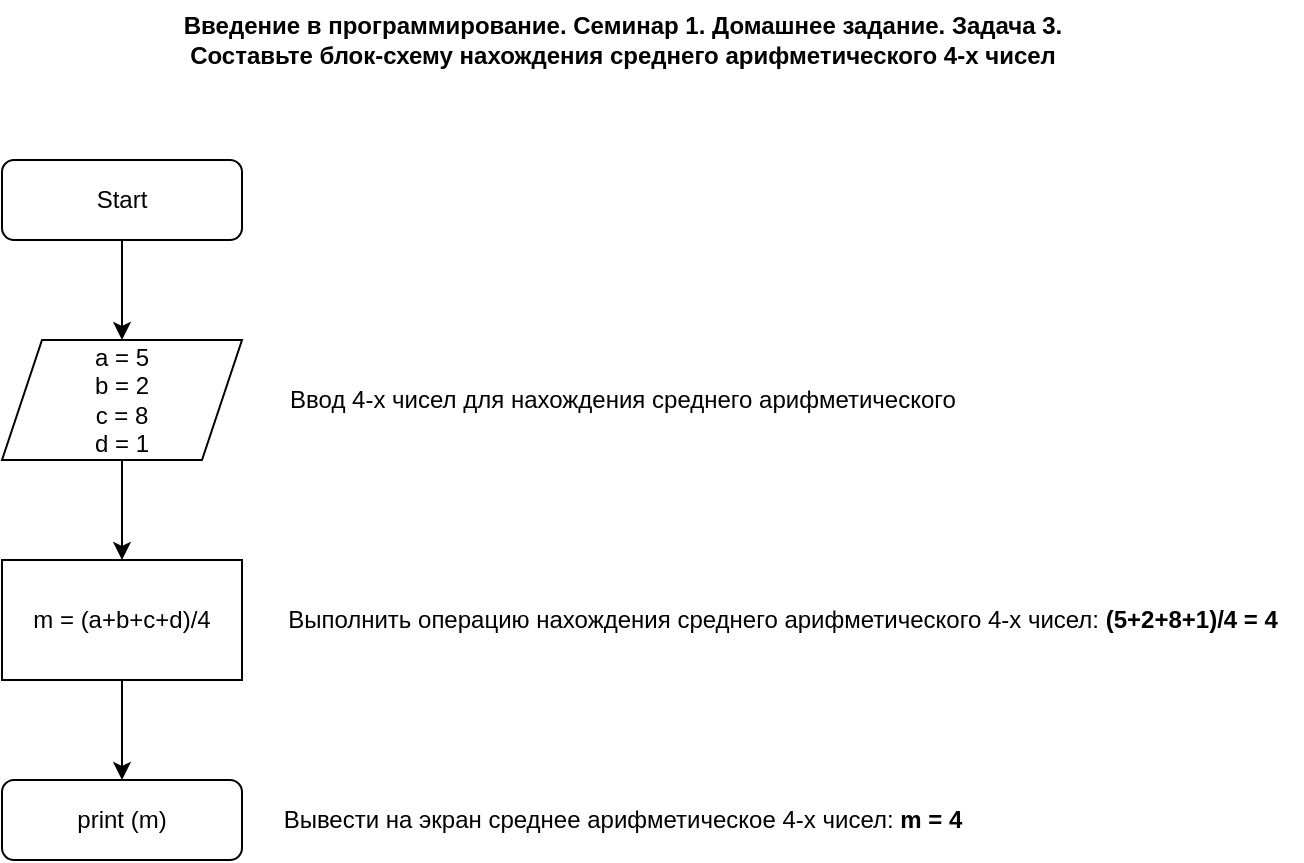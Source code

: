 <mxfile version="20.6.2" type="github">
  <diagram id="C5RBs43oDa-KdzZeNtuy" name="Page-1">
    <mxGraphModel dx="1422" dy="754" grid="1" gridSize="10" guides="1" tooltips="1" connect="1" arrows="1" fold="1" page="1" pageScale="1" pageWidth="827" pageHeight="1169" math="0" shadow="0">
      <root>
        <mxCell id="WIyWlLk6GJQsqaUBKTNV-0" />
        <mxCell id="WIyWlLk6GJQsqaUBKTNV-1" parent="WIyWlLk6GJQsqaUBKTNV-0" />
        <mxCell id="I4YClmw_gs8bAhVqxYCF-11" value="" style="edgeStyle=orthogonalEdgeStyle;rounded=0;orthogonalLoop=1;jettySize=auto;html=1;" edge="1" parent="WIyWlLk6GJQsqaUBKTNV-1" source="I4YClmw_gs8bAhVqxYCF-12">
          <mxGeometry relative="1" as="geometry">
            <mxPoint x="180" y="220" as="targetPoint" />
          </mxGeometry>
        </mxCell>
        <mxCell id="I4YClmw_gs8bAhVqxYCF-12" value="Start" style="rounded=1;whiteSpace=wrap;html=1;fontSize=12;glass=0;strokeWidth=1;shadow=0;" vertex="1" parent="WIyWlLk6GJQsqaUBKTNV-1">
          <mxGeometry x="120" y="130" width="120" height="40" as="geometry" />
        </mxCell>
        <mxCell id="I4YClmw_gs8bAhVqxYCF-13" value="print (m)" style="rounded=1;whiteSpace=wrap;html=1;fontSize=12;glass=0;strokeWidth=1;shadow=0;" vertex="1" parent="WIyWlLk6GJQsqaUBKTNV-1">
          <mxGeometry x="120" y="440" width="120" height="40" as="geometry" />
        </mxCell>
        <mxCell id="I4YClmw_gs8bAhVqxYCF-14" value="" style="edgeStyle=orthogonalEdgeStyle;rounded=0;orthogonalLoop=1;jettySize=auto;html=1;" edge="1" parent="WIyWlLk6GJQsqaUBKTNV-1" source="I4YClmw_gs8bAhVqxYCF-15" target="I4YClmw_gs8bAhVqxYCF-17">
          <mxGeometry relative="1" as="geometry" />
        </mxCell>
        <mxCell id="I4YClmw_gs8bAhVqxYCF-15" value="a = 5&lt;br&gt;b = 2&lt;br&gt;c = 8&lt;br&gt;d = 1" style="shape=parallelogram;perimeter=parallelogramPerimeter;whiteSpace=wrap;html=1;fixedSize=1;" vertex="1" parent="WIyWlLk6GJQsqaUBKTNV-1">
          <mxGeometry x="120" y="220" width="120" height="60" as="geometry" />
        </mxCell>
        <mxCell id="I4YClmw_gs8bAhVqxYCF-16" value="" style="edgeStyle=orthogonalEdgeStyle;rounded=0;orthogonalLoop=1;jettySize=auto;html=1;" edge="1" parent="WIyWlLk6GJQsqaUBKTNV-1" source="I4YClmw_gs8bAhVqxYCF-17" target="I4YClmw_gs8bAhVqxYCF-13">
          <mxGeometry relative="1" as="geometry" />
        </mxCell>
        <mxCell id="I4YClmw_gs8bAhVqxYCF-17" value="m = (a+b+c+d)/4" style="rounded=0;whiteSpace=wrap;html=1;" vertex="1" parent="WIyWlLk6GJQsqaUBKTNV-1">
          <mxGeometry x="120" y="330" width="120" height="60" as="geometry" />
        </mxCell>
        <mxCell id="I4YClmw_gs8bAhVqxYCF-18" value="Выполнить операцию нахождения среднего арифметического 4-х чисел: &lt;b&gt;(5+2+8+1)/4 = 4&lt;/b&gt;" style="text;html=1;align=center;verticalAlign=middle;resizable=0;points=[];autosize=1;strokeColor=none;fillColor=none;" vertex="1" parent="WIyWlLk6GJQsqaUBKTNV-1">
          <mxGeometry x="250" y="345" width="520" height="30" as="geometry" />
        </mxCell>
        <mxCell id="I4YClmw_gs8bAhVqxYCF-19" value="Вывести на экран среднее арифметическое 4-х чисел: &lt;b&gt;m = 4&lt;/b&gt;" style="text;html=1;align=center;verticalAlign=middle;resizable=0;points=[];autosize=1;strokeColor=none;fillColor=none;" vertex="1" parent="WIyWlLk6GJQsqaUBKTNV-1">
          <mxGeometry x="250" y="445" width="360" height="30" as="geometry" />
        </mxCell>
        <mxCell id="I4YClmw_gs8bAhVqxYCF-20" value="Ввод 4-х чисел для нахождения среднего арифметического" style="text;html=1;align=center;verticalAlign=middle;resizable=0;points=[];autosize=1;strokeColor=none;fillColor=none;" vertex="1" parent="WIyWlLk6GJQsqaUBKTNV-1">
          <mxGeometry x="250" y="235" width="360" height="30" as="geometry" />
        </mxCell>
        <mxCell id="I4YClmw_gs8bAhVqxYCF-21" value="&lt;b&gt;Введение в программирование. Семинар 1. Домашнее задание. Задача 3.&lt;br&gt;&lt;/b&gt;&lt;div&gt;&lt;b&gt;Составьте блок-схему&amp;nbsp;&lt;span style=&quot;background-color: initial;&quot;&gt;нахождения среднего&amp;nbsp;&lt;/span&gt;&lt;span style=&quot;background-color: initial;&quot;&gt;арифметического 4-х&amp;nbsp;&lt;/span&gt;&lt;span style=&quot;background-color: initial;&quot;&gt;чисел&lt;/span&gt;&lt;/b&gt;&lt;/div&gt;" style="text;html=1;align=center;verticalAlign=middle;resizable=0;points=[];autosize=1;strokeColor=none;fillColor=none;" vertex="1" parent="WIyWlLk6GJQsqaUBKTNV-1">
          <mxGeometry x="200" y="50" width="460" height="40" as="geometry" />
        </mxCell>
      </root>
    </mxGraphModel>
  </diagram>
</mxfile>
